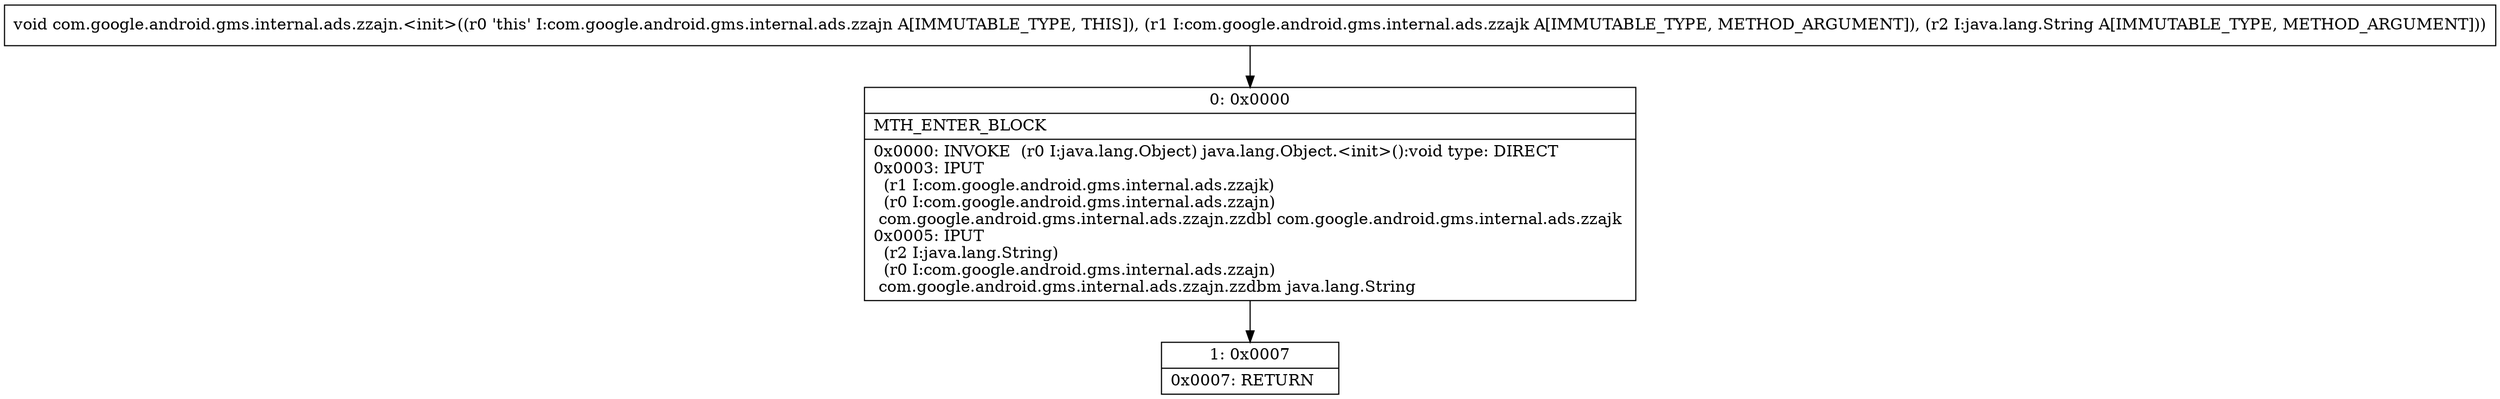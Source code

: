 digraph "CFG forcom.google.android.gms.internal.ads.zzajn.\<init\>(Lcom\/google\/android\/gms\/internal\/ads\/zzajk;Ljava\/lang\/String;)V" {
Node_0 [shape=record,label="{0\:\ 0x0000|MTH_ENTER_BLOCK\l|0x0000: INVOKE  (r0 I:java.lang.Object) java.lang.Object.\<init\>():void type: DIRECT \l0x0003: IPUT  \l  (r1 I:com.google.android.gms.internal.ads.zzajk)\l  (r0 I:com.google.android.gms.internal.ads.zzajn)\l com.google.android.gms.internal.ads.zzajn.zzdbl com.google.android.gms.internal.ads.zzajk \l0x0005: IPUT  \l  (r2 I:java.lang.String)\l  (r0 I:com.google.android.gms.internal.ads.zzajn)\l com.google.android.gms.internal.ads.zzajn.zzdbm java.lang.String \l}"];
Node_1 [shape=record,label="{1\:\ 0x0007|0x0007: RETURN   \l}"];
MethodNode[shape=record,label="{void com.google.android.gms.internal.ads.zzajn.\<init\>((r0 'this' I:com.google.android.gms.internal.ads.zzajn A[IMMUTABLE_TYPE, THIS]), (r1 I:com.google.android.gms.internal.ads.zzajk A[IMMUTABLE_TYPE, METHOD_ARGUMENT]), (r2 I:java.lang.String A[IMMUTABLE_TYPE, METHOD_ARGUMENT])) }"];
MethodNode -> Node_0;
Node_0 -> Node_1;
}


